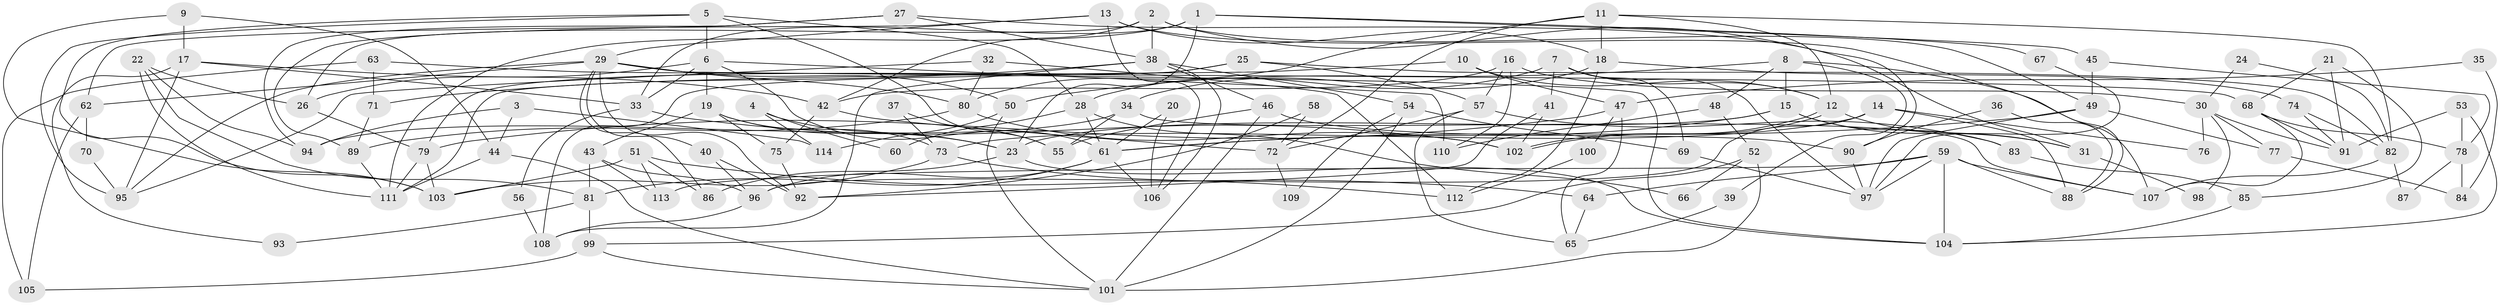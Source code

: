 // coarse degree distribution, {9: 0.05263157894736842, 8: 0.05263157894736842, 5: 0.19736842105263158, 3: 0.17105263157894737, 6: 0.11842105263157894, 7: 0.10526315789473684, 10: 0.013157894736842105, 4: 0.15789473684210525, 2: 0.13157894736842105}
// Generated by graph-tools (version 1.1) at 2025/41/03/06/25 10:41:59]
// undirected, 114 vertices, 228 edges
graph export_dot {
graph [start="1"]
  node [color=gray90,style=filled];
  1;
  2;
  3;
  4;
  5;
  6;
  7;
  8;
  9;
  10;
  11;
  12;
  13;
  14;
  15;
  16;
  17;
  18;
  19;
  20;
  21;
  22;
  23;
  24;
  25;
  26;
  27;
  28;
  29;
  30;
  31;
  32;
  33;
  34;
  35;
  36;
  37;
  38;
  39;
  40;
  41;
  42;
  43;
  44;
  45;
  46;
  47;
  48;
  49;
  50;
  51;
  52;
  53;
  54;
  55;
  56;
  57;
  58;
  59;
  60;
  61;
  62;
  63;
  64;
  65;
  66;
  67;
  68;
  69;
  70;
  71;
  72;
  73;
  74;
  75;
  76;
  77;
  78;
  79;
  80;
  81;
  82;
  83;
  84;
  85;
  86;
  87;
  88;
  89;
  90;
  91;
  92;
  93;
  94;
  95;
  96;
  97;
  98;
  99;
  100;
  101;
  102;
  103;
  104;
  105;
  106;
  107;
  108;
  109;
  110;
  111;
  112;
  113;
  114;
  1 -- 33;
  1 -- 111;
  1 -- 23;
  1 -- 45;
  1 -- 67;
  2 -- 38;
  2 -- 42;
  2 -- 26;
  2 -- 49;
  2 -- 90;
  3 -- 94;
  3 -- 44;
  3 -- 114;
  4 -- 23;
  4 -- 114;
  4 -- 60;
  5 -- 103;
  5 -- 28;
  5 -- 6;
  5 -- 55;
  5 -- 95;
  6 -- 26;
  6 -- 19;
  6 -- 33;
  6 -- 61;
  6 -- 110;
  7 -- 97;
  7 -- 12;
  7 -- 28;
  7 -- 41;
  7 -- 69;
  8 -- 15;
  8 -- 50;
  8 -- 39;
  8 -- 48;
  8 -- 107;
  9 -- 103;
  9 -- 17;
  9 -- 44;
  10 -- 111;
  10 -- 12;
  10 -- 47;
  11 -- 80;
  11 -- 18;
  11 -- 12;
  11 -- 72;
  11 -- 82;
  12 -- 102;
  12 -- 102;
  12 -- 31;
  13 -- 29;
  13 -- 88;
  13 -- 18;
  13 -- 62;
  13 -- 106;
  14 -- 96;
  14 -- 73;
  14 -- 76;
  14 -- 88;
  15 -- 61;
  15 -- 31;
  15 -- 23;
  15 -- 83;
  16 -- 110;
  16 -- 57;
  16 -- 30;
  16 -- 42;
  17 -- 42;
  17 -- 33;
  17 -- 93;
  17 -- 95;
  18 -- 34;
  18 -- 74;
  18 -- 112;
  19 -- 23;
  19 -- 43;
  19 -- 73;
  19 -- 75;
  20 -- 106;
  20 -- 61;
  21 -- 68;
  21 -- 91;
  21 -- 85;
  22 -- 81;
  22 -- 94;
  22 -- 26;
  22 -- 111;
  23 -- 86;
  23 -- 104;
  24 -- 82;
  24 -- 30;
  25 -- 79;
  25 -- 57;
  25 -- 82;
  25 -- 108;
  26 -- 79;
  27 -- 89;
  27 -- 38;
  27 -- 31;
  27 -- 94;
  28 -- 61;
  28 -- 60;
  28 -- 66;
  29 -- 104;
  29 -- 95;
  29 -- 40;
  29 -- 50;
  29 -- 62;
  29 -- 80;
  29 -- 86;
  29 -- 92;
  30 -- 91;
  30 -- 76;
  30 -- 77;
  30 -- 98;
  31 -- 98;
  32 -- 112;
  32 -- 95;
  32 -- 80;
  33 -- 102;
  33 -- 56;
  34 -- 55;
  34 -- 107;
  34 -- 94;
  35 -- 84;
  35 -- 47;
  36 -- 90;
  36 -- 88;
  37 -- 55;
  37 -- 73;
  38 -- 108;
  38 -- 106;
  38 -- 46;
  38 -- 54;
  38 -- 71;
  39 -- 65;
  40 -- 92;
  40 -- 96;
  41 -- 102;
  41 -- 92;
  42 -- 75;
  42 -- 72;
  43 -- 96;
  43 -- 81;
  43 -- 113;
  44 -- 111;
  44 -- 101;
  45 -- 49;
  45 -- 78;
  46 -- 90;
  46 -- 55;
  46 -- 101;
  47 -- 79;
  47 -- 65;
  47 -- 100;
  48 -- 52;
  48 -- 110;
  49 -- 97;
  49 -- 61;
  49 -- 77;
  50 -- 101;
  50 -- 114;
  51 -- 86;
  51 -- 113;
  51 -- 64;
  51 -- 103;
  52 -- 99;
  52 -- 101;
  52 -- 66;
  53 -- 104;
  53 -- 91;
  53 -- 78;
  54 -- 101;
  54 -- 69;
  54 -- 109;
  56 -- 108;
  57 -- 65;
  57 -- 72;
  57 -- 83;
  58 -- 92;
  58 -- 72;
  59 -- 107;
  59 -- 104;
  59 -- 64;
  59 -- 88;
  59 -- 97;
  59 -- 113;
  61 -- 81;
  61 -- 96;
  61 -- 106;
  62 -- 70;
  62 -- 105;
  63 -- 68;
  63 -- 105;
  63 -- 71;
  64 -- 65;
  67 -- 97;
  68 -- 78;
  68 -- 107;
  68 -- 91;
  69 -- 97;
  70 -- 95;
  71 -- 89;
  72 -- 109;
  73 -- 103;
  73 -- 112;
  74 -- 82;
  74 -- 91;
  75 -- 92;
  77 -- 84;
  78 -- 84;
  78 -- 87;
  79 -- 111;
  79 -- 103;
  80 -- 89;
  80 -- 102;
  81 -- 93;
  81 -- 99;
  82 -- 87;
  82 -- 107;
  83 -- 85;
  85 -- 104;
  89 -- 111;
  90 -- 97;
  96 -- 108;
  99 -- 101;
  99 -- 105;
  100 -- 112;
}
